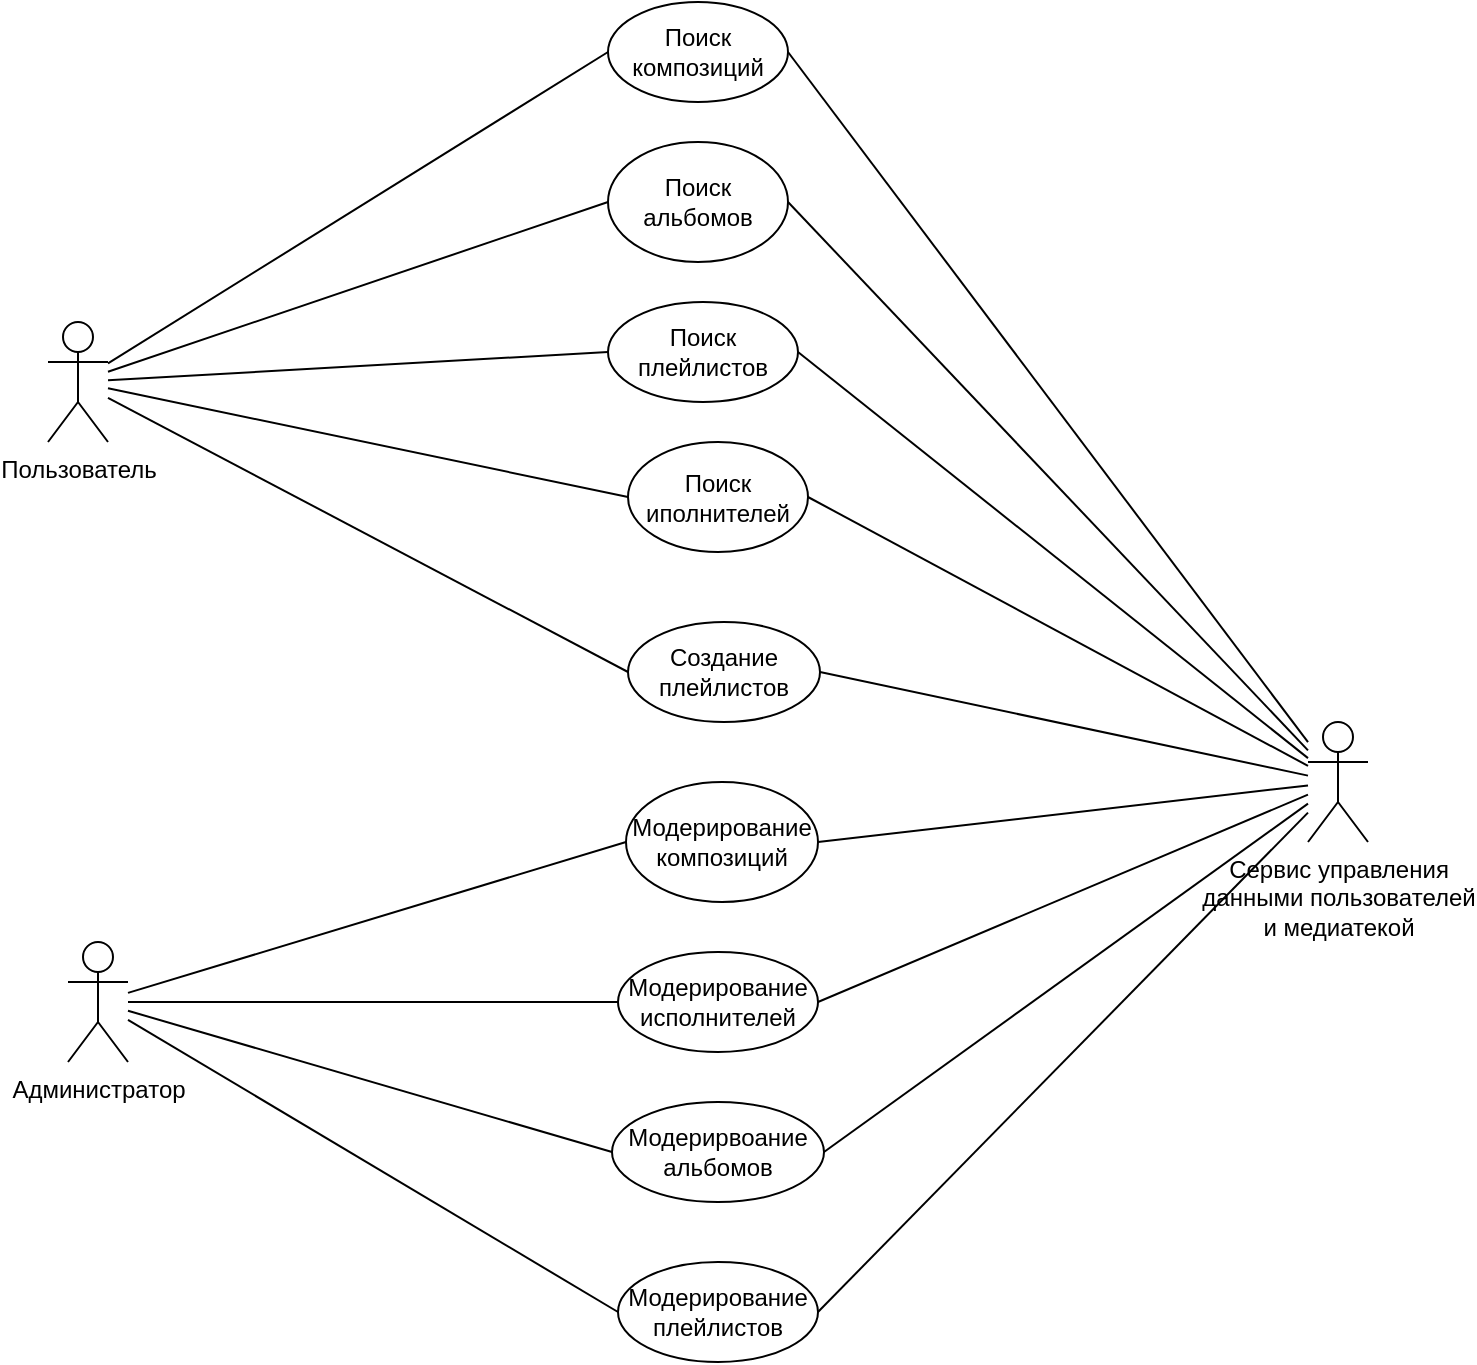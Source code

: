 <mxfile>
    <diagram id="GpwROE0LMrQOq1wUs8ks" name="Страница 1">
        <mxGraphModel dx="746" dy="434" grid="1" gridSize="10" guides="1" tooltips="1" connect="1" arrows="1" fold="1" page="1" pageScale="1" pageWidth="827" pageHeight="1169" math="0" shadow="0">
            <root>
                <mxCell id="0"/>
                <mxCell id="1" parent="0"/>
                <mxCell id="33" style="edgeStyle=none;html=1;entryX=1;entryY=0.5;entryDx=0;entryDy=0;endArrow=none;endFill=0;" parent="1" source="18" target="23" edge="1">
                    <mxGeometry relative="1" as="geometry"/>
                </mxCell>
                <mxCell id="34" style="edgeStyle=none;html=1;entryX=1;entryY=0.5;entryDx=0;entryDy=0;endArrow=none;endFill=0;" parent="1" source="18" target="24" edge="1">
                    <mxGeometry relative="1" as="geometry"/>
                </mxCell>
                <mxCell id="35" style="edgeStyle=none;html=1;entryX=1;entryY=0.5;entryDx=0;entryDy=0;endArrow=none;endFill=0;" parent="1" source="18" target="25" edge="1">
                    <mxGeometry relative="1" as="geometry"/>
                </mxCell>
                <mxCell id="36" style="edgeStyle=none;html=1;entryX=1;entryY=0.5;entryDx=0;entryDy=0;endArrow=none;endFill=0;" parent="1" source="18" target="26" edge="1">
                    <mxGeometry relative="1" as="geometry"/>
                </mxCell>
                <mxCell id="39" style="edgeStyle=none;html=1;entryX=1;entryY=0.5;entryDx=0;entryDy=0;endArrow=none;endFill=0;" parent="1" source="18" target="37" edge="1">
                    <mxGeometry relative="1" as="geometry"/>
                </mxCell>
                <mxCell id="50" style="edgeStyle=none;html=1;entryX=1;entryY=0.5;entryDx=0;entryDy=0;endArrow=none;endFill=0;" parent="1" source="18" target="41" edge="1">
                    <mxGeometry relative="1" as="geometry"/>
                </mxCell>
                <mxCell id="51" style="edgeStyle=none;html=1;entryX=1;entryY=0.5;entryDx=0;entryDy=0;endArrow=none;endFill=0;" parent="1" source="18" target="43" edge="1">
                    <mxGeometry relative="1" as="geometry"/>
                </mxCell>
                <mxCell id="52" style="edgeStyle=none;html=1;entryX=1;entryY=0.5;entryDx=0;entryDy=0;endArrow=none;endFill=0;" parent="1" source="18" target="42" edge="1">
                    <mxGeometry relative="1" as="geometry"/>
                </mxCell>
                <mxCell id="53" style="edgeStyle=none;html=1;entryX=1;entryY=0.5;entryDx=0;entryDy=0;endArrow=none;endFill=0;" parent="1" source="18" target="44" edge="1">
                    <mxGeometry relative="1" as="geometry"/>
                </mxCell>
                <mxCell id="18" value="Сервис управления&lt;br&gt;данными пользователей&lt;br&gt;и медиатекой" style="shape=umlActor;verticalLabelPosition=bottom;verticalAlign=top;html=1;outlineConnect=0;" parent="1" vertex="1">
                    <mxGeometry x="700" y="670" width="30" height="60" as="geometry"/>
                </mxCell>
                <mxCell id="27" style="edgeStyle=none;html=1;entryX=0;entryY=0.5;entryDx=0;entryDy=0;endArrow=none;endFill=0;" parent="1" source="20" target="23" edge="1">
                    <mxGeometry relative="1" as="geometry"/>
                </mxCell>
                <mxCell id="28" style="edgeStyle=none;html=1;entryX=0;entryY=0.5;entryDx=0;entryDy=0;endArrow=none;endFill=0;" parent="1" source="20" target="24" edge="1">
                    <mxGeometry relative="1" as="geometry"/>
                </mxCell>
                <mxCell id="29" style="edgeStyle=none;html=1;entryX=0;entryY=0.5;entryDx=0;entryDy=0;endArrow=none;endFill=0;" parent="1" source="20" target="25" edge="1">
                    <mxGeometry relative="1" as="geometry"/>
                </mxCell>
                <mxCell id="30" style="edgeStyle=none;html=1;entryX=0;entryY=0.5;entryDx=0;entryDy=0;endArrow=none;endFill=0;" parent="1" source="20" target="26" edge="1">
                    <mxGeometry relative="1" as="geometry"/>
                </mxCell>
                <mxCell id="38" style="edgeStyle=none;html=1;entryX=0;entryY=0.5;entryDx=0;entryDy=0;endArrow=none;endFill=0;" parent="1" source="20" target="37" edge="1">
                    <mxGeometry relative="1" as="geometry"/>
                </mxCell>
                <mxCell id="20" value="Пользователь" style="shape=umlActor;verticalLabelPosition=bottom;verticalAlign=top;html=1;outlineConnect=0;" parent="1" vertex="1">
                    <mxGeometry x="70" y="470" width="30" height="60" as="geometry"/>
                </mxCell>
                <mxCell id="46" style="edgeStyle=none;html=1;entryX=0;entryY=0.5;entryDx=0;entryDy=0;endArrow=none;endFill=0;" parent="1" source="21" target="41" edge="1">
                    <mxGeometry relative="1" as="geometry"/>
                </mxCell>
                <mxCell id="47" style="edgeStyle=none;html=1;entryX=0;entryY=0.5;entryDx=0;entryDy=0;endArrow=none;endFill=0;" parent="1" source="21" target="43" edge="1">
                    <mxGeometry relative="1" as="geometry"/>
                </mxCell>
                <mxCell id="48" style="edgeStyle=none;html=1;entryX=0;entryY=0.5;entryDx=0;entryDy=0;endArrow=none;endFill=0;" parent="1" source="21" target="42" edge="1">
                    <mxGeometry relative="1" as="geometry"/>
                </mxCell>
                <mxCell id="49" style="edgeStyle=none;html=1;entryX=0;entryY=0.5;entryDx=0;entryDy=0;endArrow=none;endFill=0;" parent="1" source="21" target="44" edge="1">
                    <mxGeometry relative="1" as="geometry"/>
                </mxCell>
                <mxCell id="21" value="Администратор" style="shape=umlActor;verticalLabelPosition=bottom;verticalAlign=top;html=1;outlineConnect=0;" parent="1" vertex="1">
                    <mxGeometry x="80" y="780" width="30" height="60" as="geometry"/>
                </mxCell>
                <mxCell id="23" value="Поиск композиций" style="ellipse;whiteSpace=wrap;html=1;" parent="1" vertex="1">
                    <mxGeometry x="350" y="310" width="90" height="50" as="geometry"/>
                </mxCell>
                <mxCell id="24" value="Поиск альбомов" style="ellipse;whiteSpace=wrap;html=1;" parent="1" vertex="1">
                    <mxGeometry x="350" y="380" width="90" height="60" as="geometry"/>
                </mxCell>
                <mxCell id="25" value="Поиск плейлистов" style="ellipse;whiteSpace=wrap;html=1;" parent="1" vertex="1">
                    <mxGeometry x="350" y="460" width="95" height="50" as="geometry"/>
                </mxCell>
                <mxCell id="26" value="Поиск иполнителей" style="ellipse;whiteSpace=wrap;html=1;" parent="1" vertex="1">
                    <mxGeometry x="360" y="530" width="90" height="55" as="geometry"/>
                </mxCell>
                <mxCell id="37" value="Создание плейлистов" style="ellipse;whiteSpace=wrap;html=1;" parent="1" vertex="1">
                    <mxGeometry x="360" y="620" width="96" height="50" as="geometry"/>
                </mxCell>
                <mxCell id="41" value="Модерирование композиций" style="ellipse;whiteSpace=wrap;html=1;" parent="1" vertex="1">
                    <mxGeometry x="359" y="700" width="96" height="60" as="geometry"/>
                </mxCell>
                <mxCell id="42" value="Модерирвоание альбомов" style="ellipse;whiteSpace=wrap;html=1;" parent="1" vertex="1">
                    <mxGeometry x="352" y="860" width="106" height="50" as="geometry"/>
                </mxCell>
                <mxCell id="43" value="Модерирование исполнителей" style="ellipse;whiteSpace=wrap;html=1;" parent="1" vertex="1">
                    <mxGeometry x="355" y="785" width="100" height="50" as="geometry"/>
                </mxCell>
                <mxCell id="44" value="Модерирование плейлистов" style="ellipse;whiteSpace=wrap;html=1;" parent="1" vertex="1">
                    <mxGeometry x="355" y="940" width="100" height="50" as="geometry"/>
                </mxCell>
            </root>
        </mxGraphModel>
    </diagram>
</mxfile>